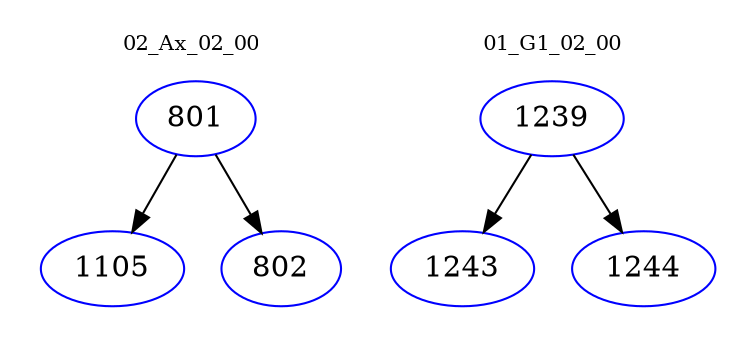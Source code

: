 digraph{
subgraph cluster_0 {
color = white
label = "02_Ax_02_00";
fontsize=10;
T0_801 [label="801", color="blue"]
T0_801 -> T0_1105 [color="black"]
T0_1105 [label="1105", color="blue"]
T0_801 -> T0_802 [color="black"]
T0_802 [label="802", color="blue"]
}
subgraph cluster_1 {
color = white
label = "01_G1_02_00";
fontsize=10;
T1_1239 [label="1239", color="blue"]
T1_1239 -> T1_1243 [color="black"]
T1_1243 [label="1243", color="blue"]
T1_1239 -> T1_1244 [color="black"]
T1_1244 [label="1244", color="blue"]
}
}

